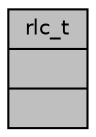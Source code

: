 digraph "rlc_t"
{
 // LATEX_PDF_SIZE
  edge [fontname="Helvetica",fontsize="10",labelfontname="Helvetica",labelfontsize="10"];
  node [fontname="Helvetica",fontsize="10",shape=record];
  Node1 [label="{rlc_t\n||}",height=0.2,width=0.4,color="black", fillcolor="grey75", style="filled", fontcolor="black",tooltip="Structure to be instanciated to allocate memory for RLC protocol instances."];
}
